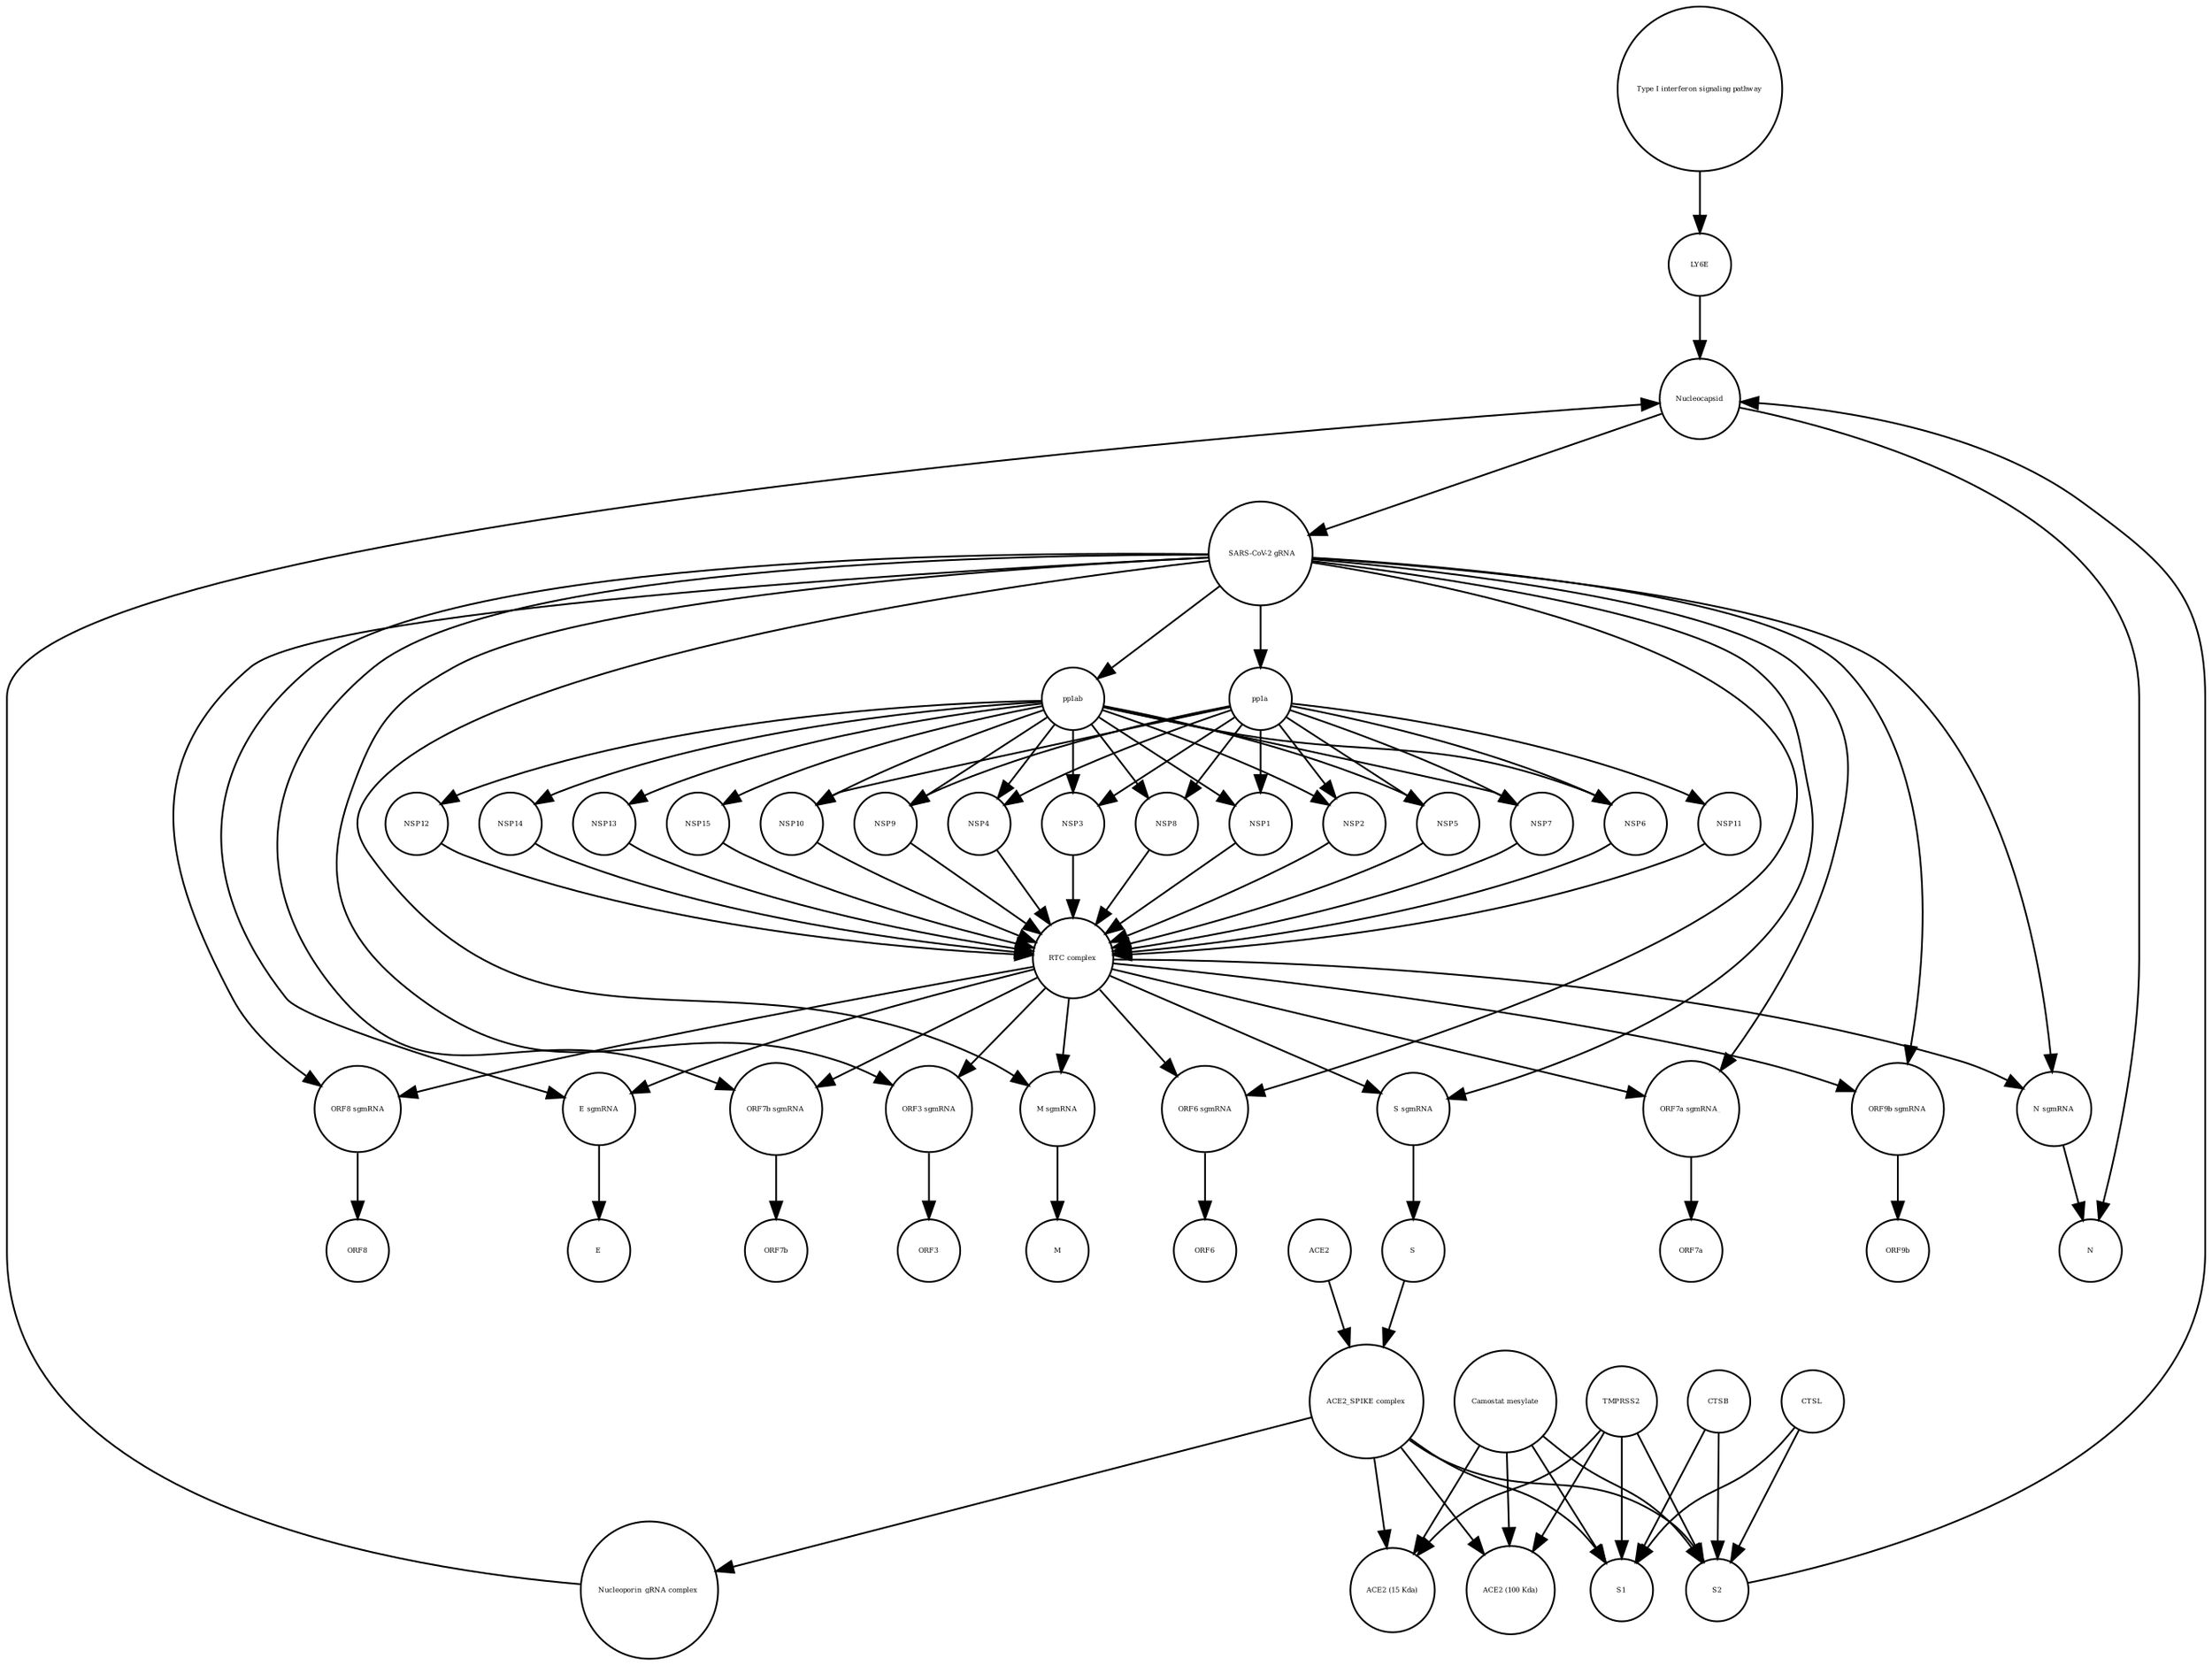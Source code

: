 strict digraph  {
"Type I interferon signaling pathway" [annotation="", bipartite=0, cls=phenotype, fontsize=4, label="Type I interferon signaling pathway", shape=circle];
LY6E [annotation="", bipartite=0, cls=macromolecule, fontsize=4, label=LY6E, shape=circle];
"M sgmRNA" [annotation="", bipartite=0, cls="nucleic acid feature", fontsize=4, label="M sgmRNA", shape=circle];
"Nucleoporin_gRNA complex " [annotation="", bipartite=0, cls=complex, fontsize=4, label="Nucleoporin_gRNA complex ", shape=circle];
NSP10 [annotation="", bipartite=0, cls=macromolecule, fontsize=4, label=NSP10, shape=circle];
"ORF6 sgmRNA" [annotation="", bipartite=0, cls="nucleic acid feature", fontsize=4, label="ORF6 sgmRNA", shape=circle];
NSP9 [annotation="", bipartite=0, cls=macromolecule, fontsize=4, label=NSP9, shape=circle];
"ACE2 (100 Kda)" [annotation="", bipartite=0, cls=macromolecule, fontsize=4, label="ACE2 (100 Kda)", shape=circle];
TMPRSS2 [annotation="", bipartite=0, cls=macromolecule, fontsize=4, label=TMPRSS2, shape=circle];
"S sgmRNA" [annotation="", bipartite=0, cls="nucleic acid feature", fontsize=4, label="S sgmRNA", shape=circle];
pp1ab [annotation="", bipartite=0, cls=macromolecule, fontsize=4, label=pp1ab, shape=circle];
ORF7a [annotation="", bipartite=0, cls=macromolecule, fontsize=4, label=ORF7a, shape=circle];
"Camostat mesylate" [annotation="urn_miriam_pubchem.compound_2536", bipartite=0, cls="simple chemical", fontsize=4, label="Camostat mesylate", shape=circle];
S1 [annotation="", bipartite=0, cls=macromolecule, fontsize=4, label=S1, shape=circle];
"ORF7a sgmRNA_" [annotation="", bipartite=0, cls="nucleic acid feature", fontsize=4, label="ORF7a sgmRNA_", shape=circle];
"ORF9b sgmRNA" [annotation="", bipartite=0, cls="nucleic acid feature", fontsize=4, label="ORF9b sgmRNA", shape=circle];
M [annotation="", bipartite=0, cls=macromolecule, fontsize=4, label=M, shape=circle];
NSP4 [annotation="", bipartite=0, cls=macromolecule, fontsize=4, label=NSP4, shape=circle];
CTSL [annotation="", bipartite=0, cls=macromolecule, fontsize=4, label=CTSL, shape=circle];
NSP3 [annotation="", bipartite=0, cls=macromolecule, fontsize=4, label=NSP3, shape=circle];
N [annotation="", bipartite=0, cls=macromolecule, fontsize=4, label=N, shape=circle];
"N sgmRNA" [annotation="", bipartite=0, cls="nucleic acid feature", fontsize=4, label="N sgmRNA", shape=circle];
"ACE2 (15 Kda)" [annotation="", bipartite=0, cls=macromolecule, fontsize=4, label="ACE2 (15 Kda)", shape=circle];
ORF6 [annotation="", bipartite=0, cls=macromolecule, fontsize=4, label=ORF6, shape=circle];
NSP8 [annotation="", bipartite=0, cls=macromolecule, fontsize=4, label=NSP8, shape=circle];
NSP13 [annotation="", bipartite=0, cls=macromolecule, fontsize=4, label=NSP13, shape=circle];
NSP15 [annotation="", bipartite=0, cls=macromolecule, fontsize=4, label=NSP15, shape=circle];
ORF9b [annotation="", bipartite=0, cls=macromolecule, fontsize=4, label=ORF9b, shape=circle];
S2 [annotation="", bipartite=0, cls=macromolecule, fontsize=4, label=S2, shape=circle];
"ACE2_SPIKE complex" [annotation="", bipartite=0, cls=complex, fontsize=4, label="ACE2_SPIKE complex", shape=circle];
NSP1 [annotation="", bipartite=0, cls=macromolecule, fontsize=4, label=NSP1, shape=circle];
Nucleocapsid [annotation="", bipartite=0, cls=complex, fontsize=4, label=Nucleocapsid, shape=circle];
"RTC complex" [annotation="", bipartite=0, cls=complex, fontsize=4, label="RTC complex", shape=circle];
NSP12 [annotation="", bipartite=0, cls=macromolecule, fontsize=4, label=NSP12, shape=circle];
ORF7b [annotation="", bipartite=0, cls=macromolecule, fontsize=4, label=ORF7b, shape=circle];
E [annotation="", bipartite=0, cls=macromolecule, fontsize=4, label=E, shape=circle];
NSP11 [annotation="", bipartite=0, cls=macromolecule, fontsize=4, label=NSP11, shape=circle];
"ORF8 sgmRNA" [annotation="", bipartite=0, cls="nucleic acid feature", fontsize=4, label="ORF8 sgmRNA", shape=circle];
NSP2 [annotation="", bipartite=0, cls=macromolecule, fontsize=4, label=NSP2, shape=circle];
NSP14 [annotation="", bipartite=0, cls=macromolecule, fontsize=4, label=NSP14, shape=circle];
ACE2 [annotation="", bipartite=0, cls=macromolecule, fontsize=4, label=ACE2, shape=circle];
NSP5 [annotation="", bipartite=0, cls=macromolecule, fontsize=4, label=NSP5, shape=circle];
pp1a [annotation="", bipartite=0, cls=macromolecule, fontsize=4, label=pp1a, shape=circle];
NSP7 [annotation="", bipartite=0, cls=macromolecule, fontsize=4, label=NSP7, shape=circle];
"E sgmRNA" [annotation="", bipartite=0, cls="nucleic acid feature", fontsize=4, label="E sgmRNA", shape=circle];
ORF8 [annotation="", bipartite=0, cls=macromolecule, fontsize=4, label=ORF8, shape=circle];
" SARS-CoV-2 gRNA" [annotation="", bipartite=0, cls="nucleic acid feature", fontsize=4, label=" SARS-CoV-2 gRNA", shape=circle];
"ORF7b sgmRNA" [annotation="", bipartite=0, cls="nucleic acid feature", fontsize=4, label="ORF7b sgmRNA", shape=circle];
"ORF3 sgmRNA" [annotation="", bipartite=0, cls="nucleic acid feature", fontsize=4, label="ORF3 sgmRNA", shape=circle];
NSP6 [annotation="", bipartite=0, cls=macromolecule, fontsize=4, label=NSP6, shape=circle];
CTSB [annotation="", bipartite=0, cls=macromolecule, fontsize=4, label=CTSB, shape=circle];
S [annotation="", bipartite=0, cls=macromolecule, fontsize=4, label=S, shape=circle];
ORF3 [annotation="", bipartite=0, cls=macromolecule, fontsize=4, label=ORF3, shape=circle];
"Type I interferon signaling pathway" -> LY6E  [annotation="", interaction_type=stimulation];
LY6E -> Nucleocapsid  [annotation="urn_miriam_doi_10.1101%2F2020.03.05.979260|urn_miriam_doi_10.1101%2F2020.04.02.021469", interaction_type=inhibition];
"M sgmRNA" -> M  [annotation="", interaction_type=production];
"Nucleoporin_gRNA complex " -> Nucleocapsid  [annotation="", interaction_type=production];
NSP10 -> "RTC complex"  [annotation="", interaction_type=production];
"ORF6 sgmRNA" -> ORF6  [annotation="", interaction_type=production];
NSP9 -> "RTC complex"  [annotation="", interaction_type=production];
TMPRSS2 -> S2  [annotation="urn_miriam_pubmed_32142651|urn_miriam_pubmed_32094589|urn_miriam_pubmed_24227843", interaction_type=catalysis];
TMPRSS2 -> "ACE2 (15 Kda)"  [annotation="urn_miriam_pubmed_32142651|urn_miriam_pubmed_32094589|urn_miriam_pubmed_24227843", interaction_type=catalysis];
TMPRSS2 -> "ACE2 (100 Kda)"  [annotation="urn_miriam_pubmed_32142651|urn_miriam_pubmed_32094589|urn_miriam_pubmed_24227843", interaction_type=catalysis];
TMPRSS2 -> S1  [annotation="urn_miriam_pubmed_32142651|urn_miriam_pubmed_32094589|urn_miriam_pubmed_24227843", interaction_type=catalysis];
"S sgmRNA" -> S  [annotation="", interaction_type=production];
pp1ab -> NSP14  [annotation=urn_miriam_pubmed_31226023, interaction_type=catalysis];
pp1ab -> NSP10  [annotation=urn_miriam_pubmed_31226023, interaction_type=catalysis];
pp1ab -> NSP5  [annotation=urn_miriam_pubmed_31226023, interaction_type=catalysis];
pp1ab -> NSP13  [annotation=urn_miriam_pubmed_31226023, interaction_type=catalysis];
pp1ab -> NSP15  [annotation=urn_miriam_pubmed_31226023, interaction_type=catalysis];
pp1ab -> NSP7  [annotation=urn_miriam_pubmed_31226023, interaction_type=catalysis];
pp1ab -> NSP1  [annotation=urn_miriam_pubmed_31226023, interaction_type=catalysis];
pp1ab -> NSP4  [annotation=urn_miriam_pubmed_31226023, interaction_type=catalysis];
pp1ab -> NSP9  [annotation=urn_miriam_pubmed_31226023, interaction_type=catalysis];
pp1ab -> NSP12  [annotation=urn_miriam_pubmed_31226023, interaction_type=catalysis];
pp1ab -> NSP6  [annotation=urn_miriam_pubmed_31226023, interaction_type=catalysis];
pp1ab -> NSP3  [annotation=urn_miriam_pubmed_31226023, interaction_type=catalysis];
pp1ab -> NSP2  [annotation=urn_miriam_pubmed_31226023, interaction_type=catalysis];
pp1ab -> NSP8  [annotation=urn_miriam_pubmed_31226023, interaction_type=catalysis];
"Camostat mesylate" -> S2  [annotation="urn_miriam_pubmed_32142651|urn_miriam_pubmed_32094589|urn_miriam_pubmed_24227843", interaction_type=inhibition];
"Camostat mesylate" -> "ACE2 (15 Kda)"  [annotation="urn_miriam_pubmed_32142651|urn_miriam_pubmed_32094589|urn_miriam_pubmed_24227843", interaction_type=inhibition];
"Camostat mesylate" -> "ACE2 (100 Kda)"  [annotation="urn_miriam_pubmed_32142651|urn_miriam_pubmed_32094589|urn_miriam_pubmed_24227843", interaction_type=inhibition];
"Camostat mesylate" -> S1  [annotation="urn_miriam_pubmed_32142651|urn_miriam_pubmed_32094589|urn_miriam_pubmed_24227843", interaction_type=inhibition];
"ORF7a sgmRNA_" -> ORF7a  [annotation="", interaction_type=production];
"ORF9b sgmRNA" -> ORF9b  [annotation="", interaction_type=production];
NSP4 -> "RTC complex"  [annotation="", interaction_type=production];
CTSL -> S2  [annotation=urn_miriam_pubmed_32142651, interaction_type=catalysis];
CTSL -> S1  [annotation=urn_miriam_pubmed_32142651, interaction_type=catalysis];
NSP3 -> "RTC complex"  [annotation="", interaction_type=production];
"N sgmRNA" -> N  [annotation="", interaction_type=production];
NSP8 -> "RTC complex"  [annotation="", interaction_type=production];
NSP13 -> "RTC complex"  [annotation="", interaction_type=production];
NSP15 -> "RTC complex"  [annotation="", interaction_type=production];
S2 -> Nucleocapsid  [annotation="", interaction_type=stimulation];
"ACE2_SPIKE complex" -> "Nucleoporin_gRNA complex "  [annotation="urn_miriam_pubmed_32142651|urn_miriam_pubmed_32094589", interaction_type=stimulation];
"ACE2_SPIKE complex" -> S1  [annotation="", interaction_type=production];
"ACE2_SPIKE complex" -> S2  [annotation="", interaction_type=production];
"ACE2_SPIKE complex" -> "ACE2 (100 Kda)"  [annotation="", interaction_type=production];
"ACE2_SPIKE complex" -> "ACE2 (15 Kda)"  [annotation="", interaction_type=production];
NSP1 -> "RTC complex"  [annotation="", interaction_type=production];
Nucleocapsid -> " SARS-CoV-2 gRNA"  [annotation="", interaction_type=production];
Nucleocapsid -> N  [annotation="", interaction_type=production];
"RTC complex" -> "M sgmRNA"  [annotation=urn_miriam_pubmed_31226023, interaction_type="necessary stimulation"];
"RTC complex" -> "ORF7a sgmRNA_"  [annotation=urn_miriam_pubmed_31226023, interaction_type="necessary stimulation"];
"RTC complex" -> "ORF6 sgmRNA"  [annotation=urn_miriam_pubmed_31226023, interaction_type="necessary stimulation"];
"RTC complex" -> "E sgmRNA"  [annotation=urn_miriam_pubmed_31226023, interaction_type="necessary stimulation"];
"RTC complex" -> "ORF9b sgmRNA"  [annotation=urn_miriam_pubmed_31226023, interaction_type="necessary stimulation"];
"RTC complex" -> "ORF7b sgmRNA"  [annotation=urn_miriam_pubmed_31226023, interaction_type="necessary stimulation"];
"RTC complex" -> "ORF3 sgmRNA"  [annotation=urn_miriam_pubmed_31226023, interaction_type="necessary stimulation"];
"RTC complex" -> "ORF8 sgmRNA"  [annotation=urn_miriam_pubmed_31226023, interaction_type="necessary stimulation"];
"RTC complex" -> "N sgmRNA"  [annotation=urn_miriam_pubmed_31226023, interaction_type="necessary stimulation"];
"RTC complex" -> "S sgmRNA"  [annotation=urn_miriam_pubmed_31226023, interaction_type="necessary stimulation"];
NSP12 -> "RTC complex"  [annotation="", interaction_type=production];
NSP11 -> "RTC complex"  [annotation="", interaction_type=production];
"ORF8 sgmRNA" -> ORF8  [annotation="", interaction_type=production];
NSP2 -> "RTC complex"  [annotation="", interaction_type=production];
NSP14 -> "RTC complex"  [annotation="", interaction_type=production];
ACE2 -> "ACE2_SPIKE complex"  [annotation="", interaction_type=production];
NSP5 -> "RTC complex"  [annotation="", interaction_type=production];
pp1a -> NSP10  [annotation=urn_miriam_pubmed_31226023, interaction_type=catalysis];
pp1a -> NSP3  [annotation=urn_miriam_pubmed_31226023, interaction_type=catalysis];
pp1a -> NSP5  [annotation=urn_miriam_pubmed_31226023, interaction_type=catalysis];
pp1a -> NSP7  [annotation=urn_miriam_pubmed_31226023, interaction_type=catalysis];
pp1a -> NSP1  [annotation=urn_miriam_pubmed_31226023, interaction_type=catalysis];
pp1a -> NSP4  [annotation=urn_miriam_pubmed_31226023, interaction_type=catalysis];
pp1a -> NSP9  [annotation=urn_miriam_pubmed_31226023, interaction_type=catalysis];
pp1a -> NSP6  [annotation=urn_miriam_pubmed_31226023, interaction_type=catalysis];
pp1a -> NSP11  [annotation=urn_miriam_pubmed_31226023, interaction_type=catalysis];
pp1a -> NSP2  [annotation=urn_miriam_pubmed_31226023, interaction_type=catalysis];
pp1a -> NSP8  [annotation=urn_miriam_pubmed_31226023, interaction_type=catalysis];
NSP7 -> "RTC complex"  [annotation="", interaction_type=production];
"E sgmRNA" -> E  [annotation="", interaction_type=production];
" SARS-CoV-2 gRNA" -> pp1ab  [annotation="", interaction_type=production];
" SARS-CoV-2 gRNA" -> "M sgmRNA"  [annotation="", interaction_type=production];
" SARS-CoV-2 gRNA" -> "ORF7a sgmRNA_"  [annotation="", interaction_type=production];
" SARS-CoV-2 gRNA" -> "ORF6 sgmRNA"  [annotation="", interaction_type=production];
" SARS-CoV-2 gRNA" -> "E sgmRNA"  [annotation="", interaction_type=production];
" SARS-CoV-2 gRNA" -> "ORF9b sgmRNA"  [annotation="", interaction_type=production];
" SARS-CoV-2 gRNA" -> "ORF7b sgmRNA"  [annotation="", interaction_type=production];
" SARS-CoV-2 gRNA" -> "ORF3 sgmRNA"  [annotation="", interaction_type=production];
" SARS-CoV-2 gRNA" -> "ORF8 sgmRNA"  [annotation="", interaction_type=production];
" SARS-CoV-2 gRNA" -> "N sgmRNA"  [annotation="", interaction_type=production];
" SARS-CoV-2 gRNA" -> "S sgmRNA"  [annotation="", interaction_type=production];
" SARS-CoV-2 gRNA" -> pp1a  [annotation="", interaction_type=production];
"ORF7b sgmRNA" -> ORF7b  [annotation="", interaction_type=production];
"ORF3 sgmRNA" -> ORF3  [annotation="", interaction_type=production];
NSP6 -> "RTC complex"  [annotation="", interaction_type=production];
CTSB -> S2  [annotation=urn_miriam_pubmed_32142651, interaction_type=catalysis];
CTSB -> S1  [annotation=urn_miriam_pubmed_32142651, interaction_type=catalysis];
S -> "ACE2_SPIKE complex"  [annotation="", interaction_type=production];
}
